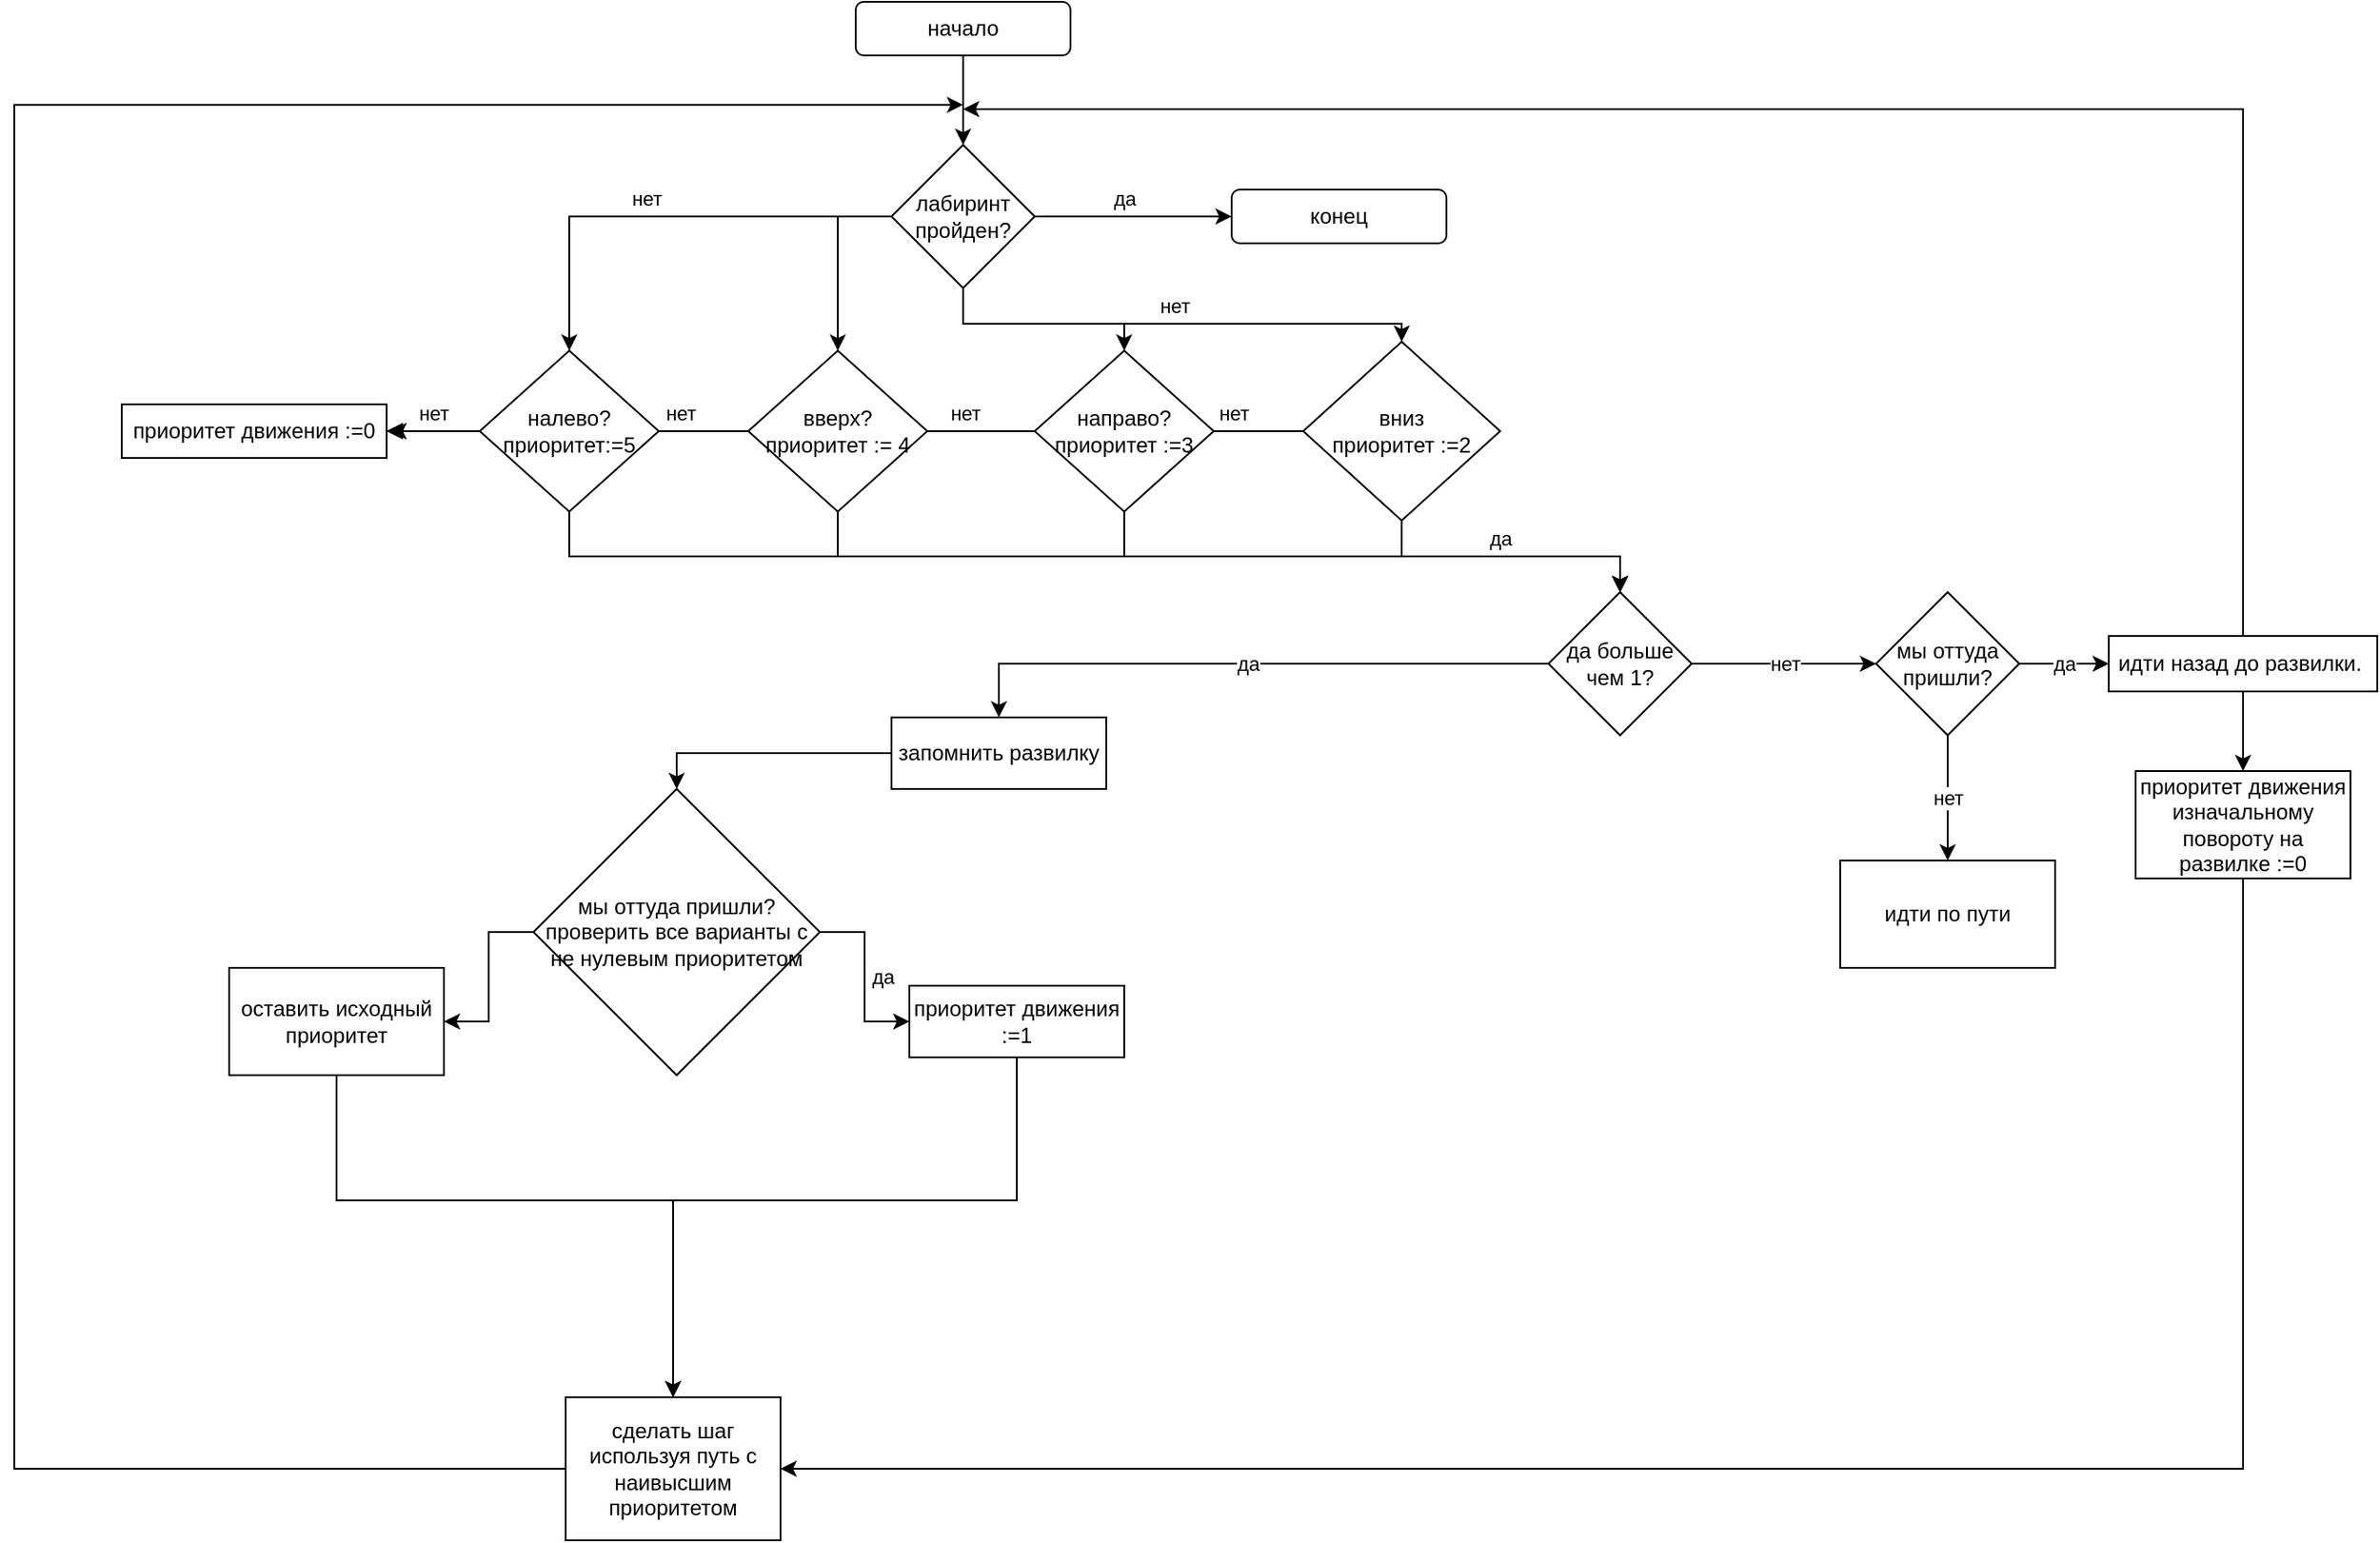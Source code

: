 <mxfile version="21.0.6" type="device"><diagram id="C5RBs43oDa-KdzZeNtuy" name="Page-1"><mxGraphModel dx="1835" dy="4084" grid="1" gridSize="10" guides="1" tooltips="1" connect="1" arrows="1" fold="1" page="1" pageScale="1" pageWidth="827" pageHeight="1169" math="0" shadow="0"><root><mxCell id="WIyWlLk6GJQsqaUBKTNV-0"/><mxCell id="WIyWlLk6GJQsqaUBKTNV-1" parent="WIyWlLk6GJQsqaUBKTNV-0"/><mxCell id="qsXa9-KKqSZ1R3H6_y7X-0" value="начало" style="rounded=1;whiteSpace=wrap;html=1;" vertex="1" parent="WIyWlLk6GJQsqaUBKTNV-1"><mxGeometry x="360" y="-2850" width="120" height="30" as="geometry"/></mxCell><mxCell id="qsXa9-KKqSZ1R3H6_y7X-2" value="" style="edgeStyle=orthogonalEdgeStyle;rounded=0;orthogonalLoop=1;jettySize=auto;html=1;verticalAlign=middle;exitX=0.5;exitY=1;exitDx=0;exitDy=0;" edge="1" parent="WIyWlLk6GJQsqaUBKTNV-1" source="qsXa9-KKqSZ1R3H6_y7X-0" target="qsXa9-KKqSZ1R3H6_y7X-1"><mxGeometry relative="1" as="geometry"><mxPoint x="460" y="-2790" as="sourcePoint"/><mxPoint x="520" y="-2790" as="targetPoint"/><Array as="points"/></mxGeometry></mxCell><mxCell id="qsXa9-KKqSZ1R3H6_y7X-6" value="да&lt;br&gt;" style="edgeStyle=orthogonalEdgeStyle;rounded=0;orthogonalLoop=1;jettySize=auto;html=1;entryX=0;entryY=0.5;entryDx=0;entryDy=0;" edge="1" parent="WIyWlLk6GJQsqaUBKTNV-1" source="qsXa9-KKqSZ1R3H6_y7X-1" target="qsXa9-KKqSZ1R3H6_y7X-3"><mxGeometry x="-0.091" y="10" relative="1" as="geometry"><mxPoint x="580" y="-2730" as="targetPoint"/><mxPoint as="offset"/></mxGeometry></mxCell><mxCell id="qsXa9-KKqSZ1R3H6_y7X-7" value="нет&lt;br&gt;" style="edgeStyle=orthogonalEdgeStyle;rounded=0;orthogonalLoop=1;jettySize=auto;html=1;entryX=0.5;entryY=0;entryDx=0;entryDy=0;exitX=0;exitY=0.5;exitDx=0;exitDy=0;" edge="1" parent="WIyWlLk6GJQsqaUBKTNV-1" source="qsXa9-KKqSZ1R3H6_y7X-1" target="qsXa9-KKqSZ1R3H6_y7X-16"><mxGeometry x="0.077" y="-10" relative="1" as="geometry"><mxPoint x="420" y="-2640" as="targetPoint"/><Array as="points"><mxPoint x="200" y="-2730"/></Array><mxPoint as="offset"/></mxGeometry></mxCell><mxCell id="qsXa9-KKqSZ1R3H6_y7X-17" style="edgeStyle=orthogonalEdgeStyle;rounded=0;orthogonalLoop=1;jettySize=auto;html=1;entryX=0.5;entryY=0;entryDx=0;entryDy=0;" edge="1" parent="WIyWlLk6GJQsqaUBKTNV-1" source="qsXa9-KKqSZ1R3H6_y7X-1" target="qsXa9-KKqSZ1R3H6_y7X-15"><mxGeometry relative="1" as="geometry"><Array as="points"><mxPoint x="350" y="-2730"/></Array></mxGeometry></mxCell><mxCell id="qsXa9-KKqSZ1R3H6_y7X-18" style="edgeStyle=orthogonalEdgeStyle;rounded=0;orthogonalLoop=1;jettySize=auto;html=1;entryX=0.5;entryY=0;entryDx=0;entryDy=0;" edge="1" parent="WIyWlLk6GJQsqaUBKTNV-1" source="qsXa9-KKqSZ1R3H6_y7X-1" target="qsXa9-KKqSZ1R3H6_y7X-14"><mxGeometry relative="1" as="geometry"><mxPoint x="440" y="-2630" as="targetPoint"/><Array as="points"><mxPoint x="420" y="-2670"/><mxPoint x="510" y="-2670"/></Array></mxGeometry></mxCell><mxCell id="qsXa9-KKqSZ1R3H6_y7X-20" value="нет" style="edgeStyle=orthogonalEdgeStyle;rounded=0;orthogonalLoop=1;jettySize=auto;html=1;entryX=0.5;entryY=0;entryDx=0;entryDy=0;" edge="1" parent="WIyWlLk6GJQsqaUBKTNV-1" source="qsXa9-KKqSZ1R3H6_y7X-1" target="qsXa9-KKqSZ1R3H6_y7X-13"><mxGeometry y="10" relative="1" as="geometry"><Array as="points"><mxPoint x="420" y="-2670"/><mxPoint x="665" y="-2670"/></Array><mxPoint as="offset"/></mxGeometry></mxCell><mxCell id="qsXa9-KKqSZ1R3H6_y7X-1" value="лабиринт пройден?" style="rhombus;whiteSpace=wrap;html=1;" vertex="1" parent="WIyWlLk6GJQsqaUBKTNV-1"><mxGeometry x="380" y="-2770" width="80" height="80" as="geometry"/></mxCell><mxCell id="qsXa9-KKqSZ1R3H6_y7X-3" value="конец" style="rounded=1;whiteSpace=wrap;html=1;" vertex="1" parent="WIyWlLk6GJQsqaUBKTNV-1"><mxGeometry x="570" y="-2745" width="120" height="30" as="geometry"/></mxCell><mxCell id="qsXa9-KKqSZ1R3H6_y7X-4" style="edgeStyle=orthogonalEdgeStyle;rounded=0;orthogonalLoop=1;jettySize=auto;html=1;exitX=0.5;exitY=1;exitDx=0;exitDy=0;" edge="1" parent="WIyWlLk6GJQsqaUBKTNV-1" source="qsXa9-KKqSZ1R3H6_y7X-0" target="qsXa9-KKqSZ1R3H6_y7X-0"><mxGeometry relative="1" as="geometry"/></mxCell><mxCell id="qsXa9-KKqSZ1R3H6_y7X-30" value="да" style="edgeStyle=orthogonalEdgeStyle;rounded=0;orthogonalLoop=1;jettySize=auto;html=1;entryX=0.5;entryY=0;entryDx=0;entryDy=0;" edge="1" parent="WIyWlLk6GJQsqaUBKTNV-1" source="qsXa9-KKqSZ1R3H6_y7X-13" target="qsXa9-KKqSZ1R3H6_y7X-55"><mxGeometry x="-0.074" y="10" relative="1" as="geometry"><mxPoint x="660" y="-2540" as="targetPoint"/><Array as="points"><mxPoint x="665" y="-2540"/><mxPoint x="787" y="-2540"/></Array><mxPoint as="offset"/></mxGeometry></mxCell><mxCell id="qsXa9-KKqSZ1R3H6_y7X-92" value="нет" style="edgeStyle=orthogonalEdgeStyle;rounded=0;orthogonalLoop=1;jettySize=auto;html=1;" edge="1" parent="WIyWlLk6GJQsqaUBKTNV-1" source="qsXa9-KKqSZ1R3H6_y7X-13"><mxGeometry x="-0.846" y="-10" relative="1" as="geometry"><mxPoint x="100" y="-2610" as="targetPoint"/><mxPoint as="offset"/></mxGeometry></mxCell><mxCell id="qsXa9-KKqSZ1R3H6_y7X-13" value="вниз&lt;br&gt;приоритет :=2" style="rhombus;whiteSpace=wrap;html=1;" vertex="1" parent="WIyWlLk6GJQsqaUBKTNV-1"><mxGeometry x="610" y="-2660" width="110" height="100" as="geometry"/></mxCell><mxCell id="qsXa9-KKqSZ1R3H6_y7X-46" value="" style="edgeStyle=orthogonalEdgeStyle;rounded=0;orthogonalLoop=1;jettySize=auto;html=1;entryX=0.5;entryY=0;entryDx=0;entryDy=0;" edge="1" parent="WIyWlLk6GJQsqaUBKTNV-1" source="qsXa9-KKqSZ1R3H6_y7X-14" target="qsXa9-KKqSZ1R3H6_y7X-55"><mxGeometry relative="1" as="geometry"><mxPoint x="510" y="-2540" as="targetPoint"/><Array as="points"><mxPoint x="510" y="-2540"/><mxPoint x="787" y="-2540"/></Array></mxGeometry></mxCell><mxCell id="qsXa9-KKqSZ1R3H6_y7X-91" value="нет" style="edgeStyle=orthogonalEdgeStyle;rounded=0;orthogonalLoop=1;jettySize=auto;html=1;" edge="1" parent="WIyWlLk6GJQsqaUBKTNV-1" source="qsXa9-KKqSZ1R3H6_y7X-14"><mxGeometry x="-0.784" y="-10" relative="1" as="geometry"><mxPoint x="100" y="-2610" as="targetPoint"/><mxPoint as="offset"/></mxGeometry></mxCell><mxCell id="qsXa9-KKqSZ1R3H6_y7X-14" value="направо?&lt;br&gt;приоритет :=3" style="rhombus;whiteSpace=wrap;html=1;" vertex="1" parent="WIyWlLk6GJQsqaUBKTNV-1"><mxGeometry x="460" y="-2655" width="100" height="90" as="geometry"/></mxCell><mxCell id="qsXa9-KKqSZ1R3H6_y7X-47" value="" style="edgeStyle=orthogonalEdgeStyle;rounded=0;orthogonalLoop=1;jettySize=auto;html=1;entryX=0.5;entryY=0;entryDx=0;entryDy=0;" edge="1" parent="WIyWlLk6GJQsqaUBKTNV-1" source="qsXa9-KKqSZ1R3H6_y7X-15" target="qsXa9-KKqSZ1R3H6_y7X-55"><mxGeometry relative="1" as="geometry"><mxPoint x="350" y="-2540" as="targetPoint"/><Array as="points"><mxPoint x="350" y="-2540"/><mxPoint x="787" y="-2540"/></Array></mxGeometry></mxCell><mxCell id="qsXa9-KKqSZ1R3H6_y7X-90" value="нет" style="edgeStyle=orthogonalEdgeStyle;rounded=0;orthogonalLoop=1;jettySize=auto;html=1;entryX=1;entryY=0.5;entryDx=0;entryDy=0;" edge="1" parent="WIyWlLk6GJQsqaUBKTNV-1" source="qsXa9-KKqSZ1R3H6_y7X-15" target="qsXa9-KKqSZ1R3H6_y7X-88"><mxGeometry x="-0.619" y="-10" relative="1" as="geometry"><mxPoint as="offset"/></mxGeometry></mxCell><mxCell id="qsXa9-KKqSZ1R3H6_y7X-15" value="вверх?&lt;br&gt;приоритет := 4" style="rhombus;whiteSpace=wrap;html=1;" vertex="1" parent="WIyWlLk6GJQsqaUBKTNV-1"><mxGeometry x="300" y="-2655" width="100" height="90" as="geometry"/></mxCell><mxCell id="qsXa9-KKqSZ1R3H6_y7X-48" value="" style="edgeStyle=orthogonalEdgeStyle;rounded=0;orthogonalLoop=1;jettySize=auto;html=1;entryX=0.5;entryY=0;entryDx=0;entryDy=0;" edge="1" parent="WIyWlLk6GJQsqaUBKTNV-1" source="qsXa9-KKqSZ1R3H6_y7X-16" target="qsXa9-KKqSZ1R3H6_y7X-55"><mxGeometry relative="1" as="geometry"><mxPoint x="200" y="-2540" as="targetPoint"/><Array as="points"><mxPoint x="200" y="-2540"/><mxPoint x="787" y="-2540"/></Array></mxGeometry></mxCell><mxCell id="qsXa9-KKqSZ1R3H6_y7X-89" value="нет" style="edgeStyle=orthogonalEdgeStyle;rounded=0;orthogonalLoop=1;jettySize=auto;html=1;" edge="1" parent="WIyWlLk6GJQsqaUBKTNV-1" source="qsXa9-KKqSZ1R3H6_y7X-16" target="qsXa9-KKqSZ1R3H6_y7X-88"><mxGeometry y="-10" relative="1" as="geometry"><mxPoint as="offset"/></mxGeometry></mxCell><mxCell id="qsXa9-KKqSZ1R3H6_y7X-16" value="налево?&lt;br&gt;приоритет:=5" style="rhombus;whiteSpace=wrap;html=1;" vertex="1" parent="WIyWlLk6GJQsqaUBKTNV-1"><mxGeometry x="150" y="-2655" width="100" height="90" as="geometry"/></mxCell><mxCell id="qsXa9-KKqSZ1R3H6_y7X-57" value="нет" style="edgeStyle=orthogonalEdgeStyle;rounded=0;orthogonalLoop=1;jettySize=auto;html=1;" edge="1" parent="WIyWlLk6GJQsqaUBKTNV-1" source="qsXa9-KKqSZ1R3H6_y7X-55" target="qsXa9-KKqSZ1R3H6_y7X-58"><mxGeometry relative="1" as="geometry"><mxPoint x="540" y="-2460" as="targetPoint"/></mxGeometry></mxCell><mxCell id="qsXa9-KKqSZ1R3H6_y7X-70" value="да" style="edgeStyle=orthogonalEdgeStyle;rounded=0;orthogonalLoop=1;jettySize=auto;html=1;" edge="1" parent="WIyWlLk6GJQsqaUBKTNV-1" source="qsXa9-KKqSZ1R3H6_y7X-55" target="qsXa9-KKqSZ1R3H6_y7X-69"><mxGeometry relative="1" as="geometry"><Array as="points"><mxPoint x="440" y="-2480"/></Array></mxGeometry></mxCell><mxCell id="qsXa9-KKqSZ1R3H6_y7X-55" value="да больше чем 1?" style="rhombus;whiteSpace=wrap;html=1;" vertex="1" parent="WIyWlLk6GJQsqaUBKTNV-1"><mxGeometry x="747" y="-2520" width="80" height="80" as="geometry"/></mxCell><mxCell id="qsXa9-KKqSZ1R3H6_y7X-60" value="да" style="edgeStyle=orthogonalEdgeStyle;rounded=0;orthogonalLoop=1;jettySize=auto;html=1;" edge="1" parent="WIyWlLk6GJQsqaUBKTNV-1" source="qsXa9-KKqSZ1R3H6_y7X-58" target="qsXa9-KKqSZ1R3H6_y7X-59"><mxGeometry relative="1" as="geometry"/></mxCell><mxCell id="qsXa9-KKqSZ1R3H6_y7X-62" value="нет&lt;br&gt;" style="edgeStyle=orthogonalEdgeStyle;rounded=0;orthogonalLoop=1;jettySize=auto;html=1;" edge="1" parent="WIyWlLk6GJQsqaUBKTNV-1" source="qsXa9-KKqSZ1R3H6_y7X-58" target="qsXa9-KKqSZ1R3H6_y7X-61"><mxGeometry relative="1" as="geometry"><Array as="points"><mxPoint x="970" y="-2480"/><mxPoint x="970" y="-2330"/></Array></mxGeometry></mxCell><mxCell id="qsXa9-KKqSZ1R3H6_y7X-58" value="мы оттуда пришли?" style="rhombus;whiteSpace=wrap;html=1;" vertex="1" parent="WIyWlLk6GJQsqaUBKTNV-1"><mxGeometry x="930" y="-2520" width="80" height="80" as="geometry"/></mxCell><mxCell id="qsXa9-KKqSZ1R3H6_y7X-72" style="edgeStyle=orthogonalEdgeStyle;rounded=0;orthogonalLoop=1;jettySize=auto;html=1;" edge="1" parent="WIyWlLk6GJQsqaUBKTNV-1" source="qsXa9-KKqSZ1R3H6_y7X-59"><mxGeometry relative="1" as="geometry"><mxPoint x="420" y="-2790" as="targetPoint"/><Array as="points"><mxPoint x="1135" y="-2790"/></Array></mxGeometry></mxCell><mxCell id="qsXa9-KKqSZ1R3H6_y7X-105" value="" style="edgeStyle=orthogonalEdgeStyle;rounded=0;orthogonalLoop=1;jettySize=auto;html=1;" edge="1" parent="WIyWlLk6GJQsqaUBKTNV-1" source="qsXa9-KKqSZ1R3H6_y7X-59" target="qsXa9-KKqSZ1R3H6_y7X-104"><mxGeometry relative="1" as="geometry"/></mxCell><mxCell id="qsXa9-KKqSZ1R3H6_y7X-59" value="идти назад до развилки.&amp;nbsp;&lt;br&gt;" style="whiteSpace=wrap;html=1;" vertex="1" parent="WIyWlLk6GJQsqaUBKTNV-1"><mxGeometry x="1060" y="-2495.5" width="150" height="31" as="geometry"/></mxCell><mxCell id="qsXa9-KKqSZ1R3H6_y7X-61" value="идти по пути" style="whiteSpace=wrap;html=1;" vertex="1" parent="WIyWlLk6GJQsqaUBKTNV-1"><mxGeometry x="910" y="-2370" width="120" height="60" as="geometry"/></mxCell><mxCell id="qsXa9-KKqSZ1R3H6_y7X-108" style="edgeStyle=orthogonalEdgeStyle;rounded=0;orthogonalLoop=1;jettySize=auto;html=1;entryX=0.5;entryY=0;entryDx=0;entryDy=0;" edge="1" parent="WIyWlLk6GJQsqaUBKTNV-1" source="qsXa9-KKqSZ1R3H6_y7X-69" target="qsXa9-KKqSZ1R3H6_y7X-99"><mxGeometry relative="1" as="geometry"/></mxCell><mxCell id="qsXa9-KKqSZ1R3H6_y7X-69" value="запомнить развилку&lt;br&gt;" style="whiteSpace=wrap;html=1;" vertex="1" parent="WIyWlLk6GJQsqaUBKTNV-1"><mxGeometry x="380" y="-2450" width="120" height="40" as="geometry"/></mxCell><mxCell id="qsXa9-KKqSZ1R3H6_y7X-88" value="приоритет движения :=0" style="whiteSpace=wrap;html=1;" vertex="1" parent="WIyWlLk6GJQsqaUBKTNV-1"><mxGeometry x="-50" y="-2625" width="148" height="30" as="geometry"/></mxCell><mxCell id="qsXa9-KKqSZ1R3H6_y7X-103" style="edgeStyle=orthogonalEdgeStyle;rounded=0;orthogonalLoop=1;jettySize=auto;html=1;" edge="1" parent="WIyWlLk6GJQsqaUBKTNV-1" source="qsXa9-KKqSZ1R3H6_y7X-96"><mxGeometry relative="1" as="geometry"><mxPoint x="420" y="-2792.4" as="targetPoint"/><Array as="points"><mxPoint x="-110" y="-2030"/><mxPoint x="-110" y="-2792"/></Array></mxGeometry></mxCell><mxCell id="qsXa9-KKqSZ1R3H6_y7X-96" value="сделать шаг используя путь с наивысшим приоритетом" style="whiteSpace=wrap;html=1;" vertex="1" parent="WIyWlLk6GJQsqaUBKTNV-1"><mxGeometry x="198" y="-2070" width="120" height="80" as="geometry"/></mxCell><mxCell id="qsXa9-KKqSZ1R3H6_y7X-102" value="да" style="edgeStyle=orthogonalEdgeStyle;rounded=0;orthogonalLoop=1;jettySize=auto;html=1;" edge="1" parent="WIyWlLk6GJQsqaUBKTNV-1" source="qsXa9-KKqSZ1R3H6_y7X-99" target="qsXa9-KKqSZ1R3H6_y7X-101"><mxGeometry y="10" relative="1" as="geometry"><mxPoint as="offset"/></mxGeometry></mxCell><mxCell id="qsXa9-KKqSZ1R3H6_y7X-110" style="edgeStyle=orthogonalEdgeStyle;rounded=0;orthogonalLoop=1;jettySize=auto;html=1;" edge="1" parent="WIyWlLk6GJQsqaUBKTNV-1" source="qsXa9-KKqSZ1R3H6_y7X-99" target="qsXa9-KKqSZ1R3H6_y7X-111"><mxGeometry relative="1" as="geometry"><mxPoint x="130" y="-2280" as="targetPoint"/></mxGeometry></mxCell><mxCell id="qsXa9-KKqSZ1R3H6_y7X-99" value="мы оттуда пришли?&lt;br&gt;проверить все варианты с не нулевым приоритетом" style="rhombus;whiteSpace=wrap;html=1;" vertex="1" parent="WIyWlLk6GJQsqaUBKTNV-1"><mxGeometry x="180" y="-2410" width="160" height="160" as="geometry"/></mxCell><mxCell id="qsXa9-KKqSZ1R3H6_y7X-109" style="edgeStyle=orthogonalEdgeStyle;rounded=0;orthogonalLoop=1;jettySize=auto;html=1;" edge="1" parent="WIyWlLk6GJQsqaUBKTNV-1" source="qsXa9-KKqSZ1R3H6_y7X-101" target="qsXa9-KKqSZ1R3H6_y7X-96"><mxGeometry relative="1" as="geometry"><Array as="points"><mxPoint x="450" y="-2180"/><mxPoint x="258" y="-2180"/></Array></mxGeometry></mxCell><mxCell id="qsXa9-KKqSZ1R3H6_y7X-101" value="приоритет движения :=1" style="whiteSpace=wrap;html=1;" vertex="1" parent="WIyWlLk6GJQsqaUBKTNV-1"><mxGeometry x="390" y="-2300" width="120" height="40" as="geometry"/></mxCell><mxCell id="qsXa9-KKqSZ1R3H6_y7X-106" style="edgeStyle=orthogonalEdgeStyle;rounded=0;orthogonalLoop=1;jettySize=auto;html=1;entryX=1;entryY=0.5;entryDx=0;entryDy=0;" edge="1" parent="WIyWlLk6GJQsqaUBKTNV-1" source="qsXa9-KKqSZ1R3H6_y7X-104" target="qsXa9-KKqSZ1R3H6_y7X-96"><mxGeometry relative="1" as="geometry"><Array as="points"><mxPoint x="1135" y="-2030"/></Array></mxGeometry></mxCell><mxCell id="qsXa9-KKqSZ1R3H6_y7X-104" value="приоритет движения изначальному повороту на развилке :=0" style="whiteSpace=wrap;html=1;" vertex="1" parent="WIyWlLk6GJQsqaUBKTNV-1"><mxGeometry x="1075" y="-2420" width="120" height="60" as="geometry"/></mxCell><mxCell id="qsXa9-KKqSZ1R3H6_y7X-112" style="edgeStyle=orthogonalEdgeStyle;rounded=0;orthogonalLoop=1;jettySize=auto;html=1;entryX=0.5;entryY=0;entryDx=0;entryDy=0;" edge="1" parent="WIyWlLk6GJQsqaUBKTNV-1" source="qsXa9-KKqSZ1R3H6_y7X-111" target="qsXa9-KKqSZ1R3H6_y7X-96"><mxGeometry relative="1" as="geometry"><Array as="points"><mxPoint x="70" y="-2180"/><mxPoint x="258" y="-2180"/></Array></mxGeometry></mxCell><mxCell id="qsXa9-KKqSZ1R3H6_y7X-111" value="оставить исходный приоритет" style="rounded=0;whiteSpace=wrap;html=1;" vertex="1" parent="WIyWlLk6GJQsqaUBKTNV-1"><mxGeometry x="10" y="-2310" width="120" height="60" as="geometry"/></mxCell></root></mxGraphModel></diagram></mxfile>